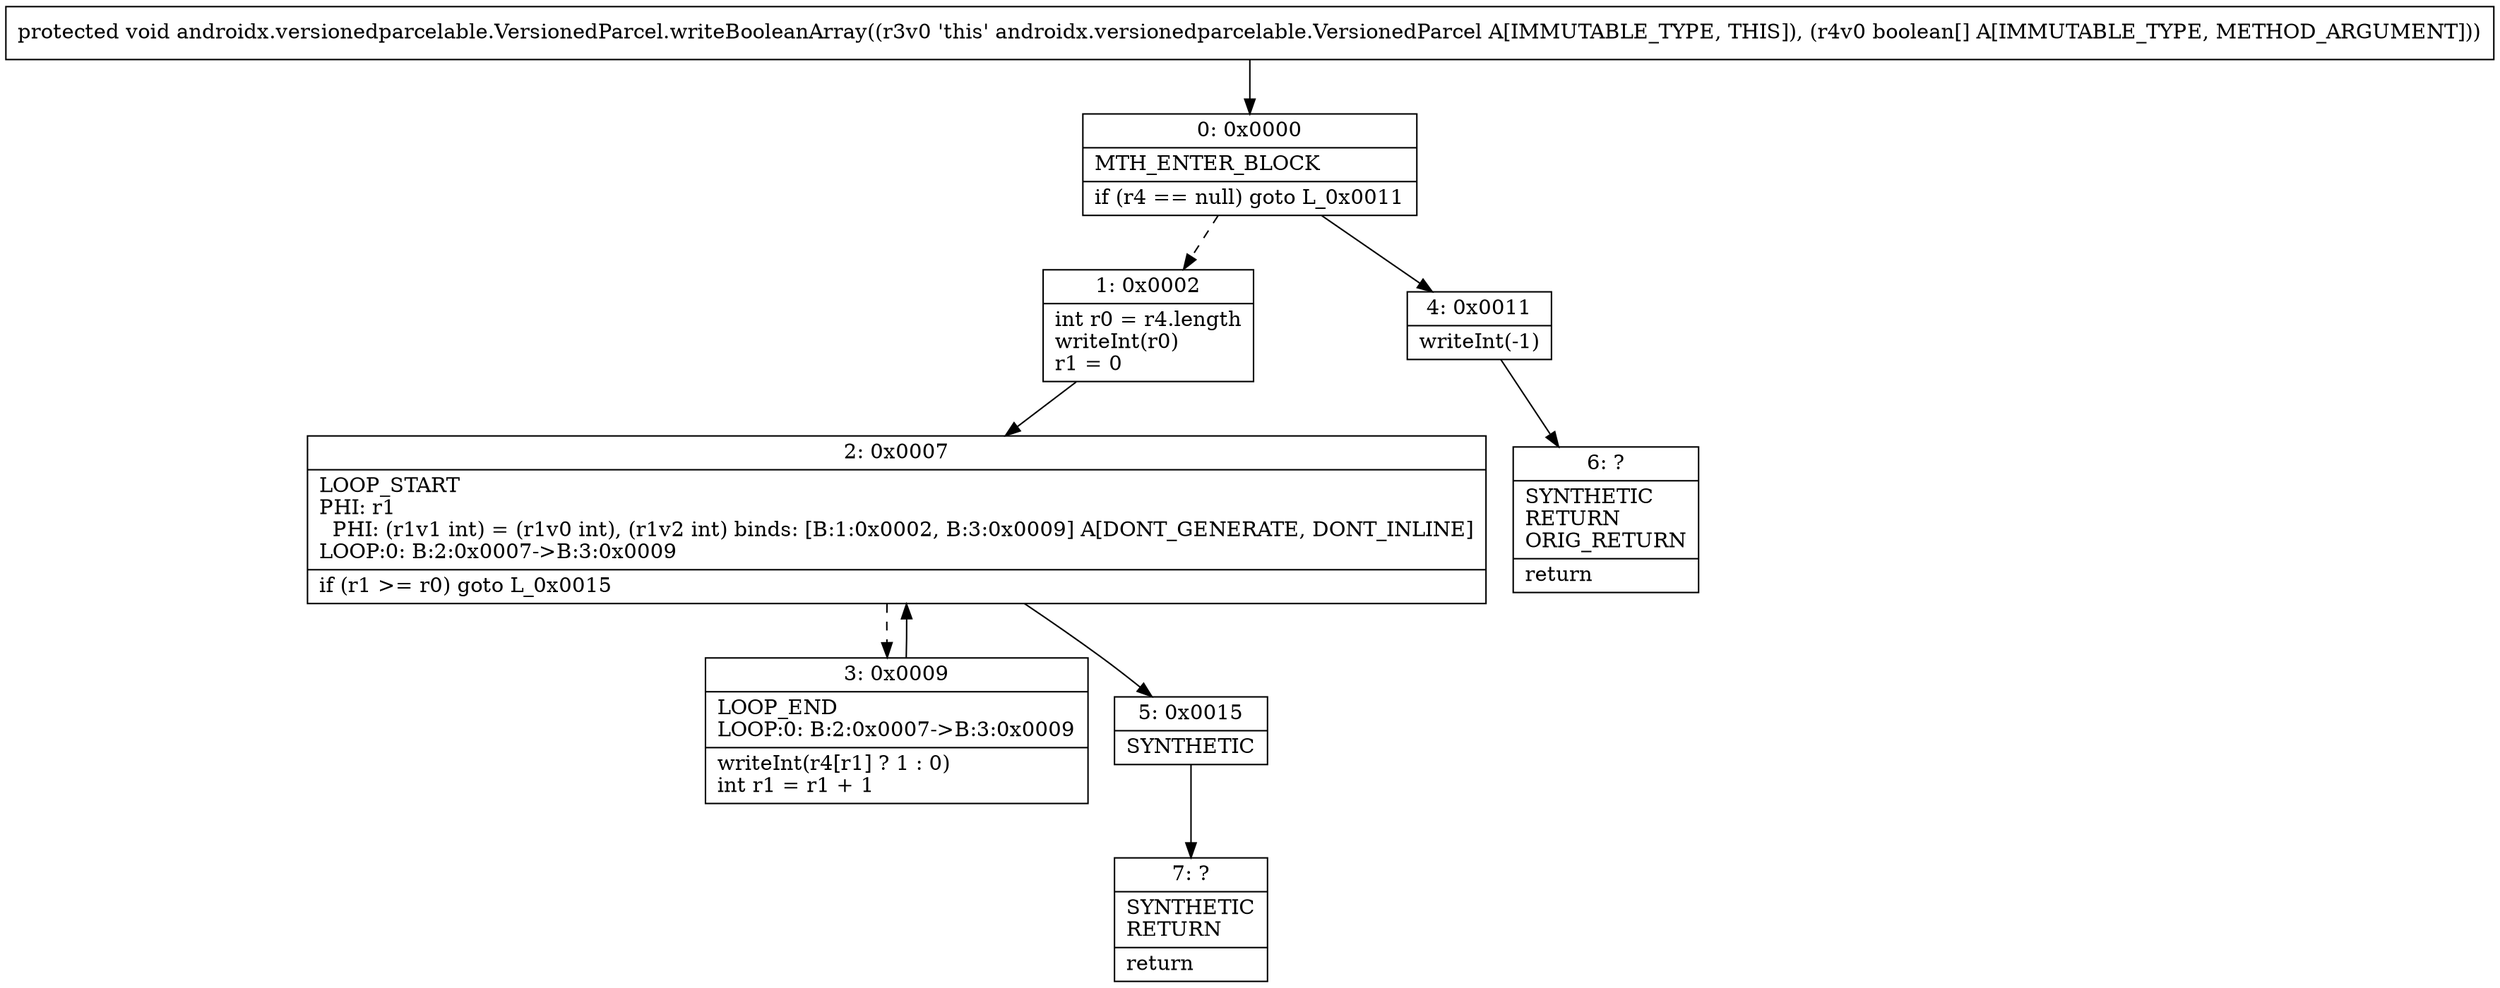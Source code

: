 digraph "CFG forandroidx.versionedparcelable.VersionedParcel.writeBooleanArray([Z)V" {
Node_0 [shape=record,label="{0\:\ 0x0000|MTH_ENTER_BLOCK\l|if (r4 == null) goto L_0x0011\l}"];
Node_1 [shape=record,label="{1\:\ 0x0002|int r0 = r4.length\lwriteInt(r0)\lr1 = 0\l}"];
Node_2 [shape=record,label="{2\:\ 0x0007|LOOP_START\lPHI: r1 \l  PHI: (r1v1 int) = (r1v0 int), (r1v2 int) binds: [B:1:0x0002, B:3:0x0009] A[DONT_GENERATE, DONT_INLINE]\lLOOP:0: B:2:0x0007\-\>B:3:0x0009\l|if (r1 \>= r0) goto L_0x0015\l}"];
Node_3 [shape=record,label="{3\:\ 0x0009|LOOP_END\lLOOP:0: B:2:0x0007\-\>B:3:0x0009\l|writeInt(r4[r1] ? 1 : 0)\lint r1 = r1 + 1\l}"];
Node_4 [shape=record,label="{4\:\ 0x0011|writeInt(\-1)\l}"];
Node_5 [shape=record,label="{5\:\ 0x0015|SYNTHETIC\l}"];
Node_6 [shape=record,label="{6\:\ ?|SYNTHETIC\lRETURN\lORIG_RETURN\l|return\l}"];
Node_7 [shape=record,label="{7\:\ ?|SYNTHETIC\lRETURN\l|return\l}"];
MethodNode[shape=record,label="{protected void androidx.versionedparcelable.VersionedParcel.writeBooleanArray((r3v0 'this' androidx.versionedparcelable.VersionedParcel A[IMMUTABLE_TYPE, THIS]), (r4v0 boolean[] A[IMMUTABLE_TYPE, METHOD_ARGUMENT])) }"];
MethodNode -> Node_0;
Node_0 -> Node_1[style=dashed];
Node_0 -> Node_4;
Node_1 -> Node_2;
Node_2 -> Node_3[style=dashed];
Node_2 -> Node_5;
Node_3 -> Node_2;
Node_4 -> Node_6;
Node_5 -> Node_7;
}

